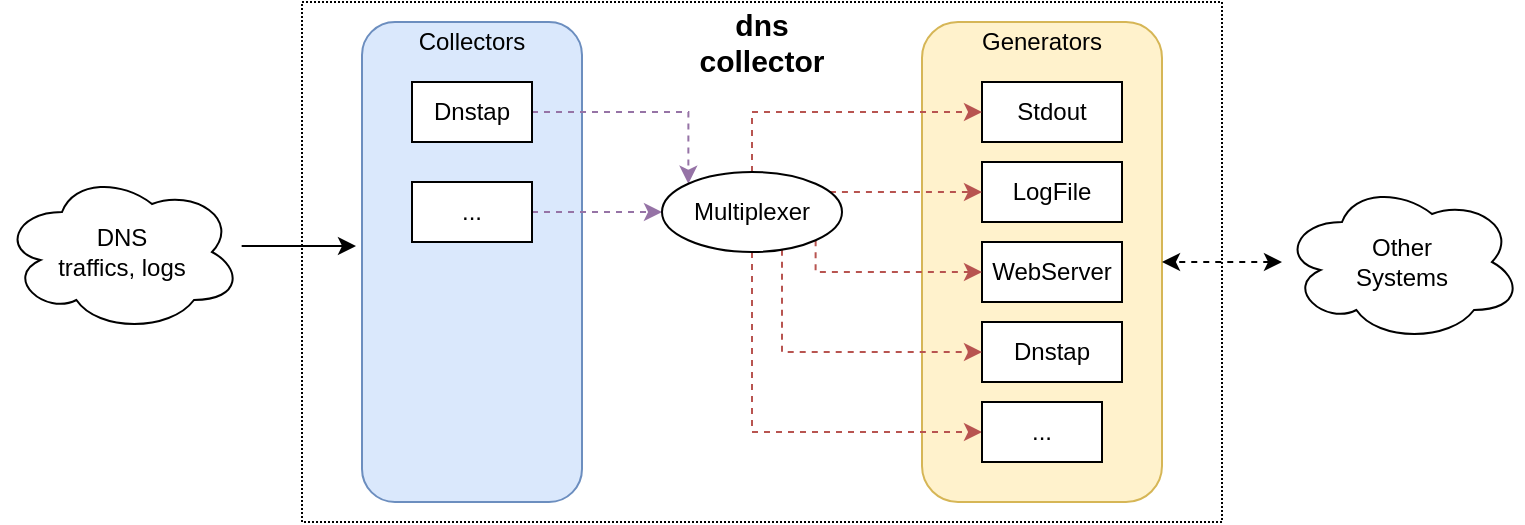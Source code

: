 <mxfile version="14.6.13" type="device"><diagram id="ufO1G3qEnvI_ADMoatvI" name="Page-1"><mxGraphModel dx="1422" dy="847" grid="1" gridSize="10" guides="1" tooltips="1" connect="1" arrows="1" fold="1" page="1" pageScale="1" pageWidth="850" pageHeight="1100" math="0" shadow="0"><root><mxCell id="0"/><mxCell id="1" parent="0"/><mxCell id="Bz5Tm2sbpXWNn8aAGj9C-1" value="" style="rounded=0;whiteSpace=wrap;html=1;dashed=1;dashPattern=1 1;" parent="1" vertex="1"><mxGeometry x="200" y="290" width="460" height="260" as="geometry"/></mxCell><mxCell id="Bz5Tm2sbpXWNn8aAGj9C-2" value="&lt;b style=&quot;font-size: 15px&quot;&gt;dns&lt;br&gt;collector&lt;/b&gt;" style="text;html=1;strokeColor=none;fillColor=none;align=center;verticalAlign=middle;whiteSpace=wrap;rounded=0;" parent="1" vertex="1"><mxGeometry x="390" y="300" width="80" height="20" as="geometry"/></mxCell><mxCell id="Bz5Tm2sbpXWNn8aAGj9C-3" value="" style="rounded=1;whiteSpace=wrap;html=1;fillColor=#dae8fc;strokeColor=#6c8ebf;" parent="1" vertex="1"><mxGeometry x="230" y="300" width="110" height="240" as="geometry"/></mxCell><mxCell id="Bz5Tm2sbpXWNn8aAGj9C-4" value="Collectors" style="text;html=1;strokeColor=none;fillColor=none;align=center;verticalAlign=middle;whiteSpace=wrap;rounded=0;" parent="1" vertex="1"><mxGeometry x="265" y="300" width="40" height="20" as="geometry"/></mxCell><mxCell id="Bz5Tm2sbpXWNn8aAGj9C-5" value="" style="rounded=1;whiteSpace=wrap;html=1;fillColor=#fff2cc;strokeColor=#d6b656;" parent="1" vertex="1"><mxGeometry x="510" y="300" width="120" height="240" as="geometry"/></mxCell><mxCell id="Bz5Tm2sbpXWNn8aAGj9C-6" value="Generators" style="text;html=1;strokeColor=none;fillColor=none;align=center;verticalAlign=middle;whiteSpace=wrap;rounded=0;" parent="1" vertex="1"><mxGeometry x="550" y="300" width="40" height="20" as="geometry"/></mxCell><mxCell id="Bz5Tm2sbpXWNn8aAGj9C-14" style="edgeStyle=orthogonalEdgeStyle;rounded=0;orthogonalLoop=1;jettySize=auto;html=1;entryX=0;entryY=0;entryDx=0;entryDy=0;dashed=1;fillColor=#e1d5e7;strokeColor=#9673a6;" parent="1" source="Bz5Tm2sbpXWNn8aAGj9C-7" target="Bz5Tm2sbpXWNn8aAGj9C-13" edge="1"><mxGeometry relative="1" as="geometry"><Array as="points"><mxPoint x="393" y="345"/></Array></mxGeometry></mxCell><mxCell id="Bz5Tm2sbpXWNn8aAGj9C-7" value="Dnstap" style="rounded=0;whiteSpace=wrap;html=1;" parent="1" vertex="1"><mxGeometry x="255" y="330" width="60" height="30" as="geometry"/></mxCell><mxCell id="Bz5Tm2sbpXWNn8aAGj9C-8" value="Stdout" style="rounded=0;whiteSpace=wrap;html=1;" parent="1" vertex="1"><mxGeometry x="540" y="330" width="70" height="30" as="geometry"/></mxCell><mxCell id="Bz5Tm2sbpXWNn8aAGj9C-9" value="LogFile" style="rounded=0;whiteSpace=wrap;html=1;" parent="1" vertex="1"><mxGeometry x="540" y="370" width="70" height="30" as="geometry"/></mxCell><mxCell id="Bz5Tm2sbpXWNn8aAGj9C-15" style="edgeStyle=orthogonalEdgeStyle;rounded=0;orthogonalLoop=1;jettySize=auto;html=1;entryX=0;entryY=0.5;entryDx=0;entryDy=0;dashed=1;fillColor=#e1d5e7;strokeColor=#9673a6;" parent="1" source="Bz5Tm2sbpXWNn8aAGj9C-10" target="Bz5Tm2sbpXWNn8aAGj9C-13" edge="1"><mxGeometry relative="1" as="geometry"/></mxCell><mxCell id="Bz5Tm2sbpXWNn8aAGj9C-10" value="..." style="rounded=0;whiteSpace=wrap;html=1;" parent="1" vertex="1"><mxGeometry x="255" y="380" width="60" height="30" as="geometry"/></mxCell><mxCell id="Bz5Tm2sbpXWNn8aAGj9C-11" value="WebServer" style="rounded=0;whiteSpace=wrap;html=1;" parent="1" vertex="1"><mxGeometry x="540" y="410" width="70" height="30" as="geometry"/></mxCell><mxCell id="Bz5Tm2sbpXWNn8aAGj9C-12" value="Dnstap" style="rounded=0;whiteSpace=wrap;html=1;" parent="1" vertex="1"><mxGeometry x="540" y="450" width="70" height="30" as="geometry"/></mxCell><mxCell id="Bz5Tm2sbpXWNn8aAGj9C-16" style="edgeStyle=orthogonalEdgeStyle;rounded=0;orthogonalLoop=1;jettySize=auto;html=1;entryX=0;entryY=0.5;entryDx=0;entryDy=0;dashed=1;fillColor=#f8cecc;strokeColor=#b85450;" parent="1" source="Bz5Tm2sbpXWNn8aAGj9C-13" target="Bz5Tm2sbpXWNn8aAGj9C-8" edge="1"><mxGeometry relative="1" as="geometry"><Array as="points"><mxPoint x="425" y="345"/></Array></mxGeometry></mxCell><mxCell id="Bz5Tm2sbpXWNn8aAGj9C-17" style="edgeStyle=orthogonalEdgeStyle;rounded=0;orthogonalLoop=1;jettySize=auto;html=1;entryX=0;entryY=0.5;entryDx=0;entryDy=0;dashed=1;fillColor=#f8cecc;strokeColor=#b85450;" parent="1" source="Bz5Tm2sbpXWNn8aAGj9C-13" target="Bz5Tm2sbpXWNn8aAGj9C-9" edge="1"><mxGeometry relative="1" as="geometry"><Array as="points"><mxPoint x="480" y="385"/><mxPoint x="480" y="385"/></Array></mxGeometry></mxCell><mxCell id="Bz5Tm2sbpXWNn8aAGj9C-18" style="edgeStyle=orthogonalEdgeStyle;rounded=0;orthogonalLoop=1;jettySize=auto;html=1;entryX=0;entryY=0.5;entryDx=0;entryDy=0;exitX=1;exitY=1;exitDx=0;exitDy=0;dashed=1;fillColor=#f8cecc;strokeColor=#b85450;" parent="1" source="Bz5Tm2sbpXWNn8aAGj9C-13" target="Bz5Tm2sbpXWNn8aAGj9C-11" edge="1"><mxGeometry relative="1" as="geometry"><Array as="points"><mxPoint x="457" y="425"/></Array></mxGeometry></mxCell><mxCell id="Bz5Tm2sbpXWNn8aAGj9C-19" style="edgeStyle=orthogonalEdgeStyle;rounded=0;orthogonalLoop=1;jettySize=auto;html=1;entryX=0;entryY=0.5;entryDx=0;entryDy=0;fillColor=#f8cecc;strokeColor=#b85450;dashed=1;" parent="1" source="Bz5Tm2sbpXWNn8aAGj9C-13" target="Bz5Tm2sbpXWNn8aAGj9C-12" edge="1"><mxGeometry relative="1" as="geometry"><Array as="points"><mxPoint x="440" y="465"/></Array></mxGeometry></mxCell><mxCell id="-3yZR6oxpWMJixMdDyJA-2" style="edgeStyle=orthogonalEdgeStyle;rounded=0;orthogonalLoop=1;jettySize=auto;html=1;entryX=0;entryY=0.5;entryDx=0;entryDy=0;fillColor=#f8cecc;strokeColor=#b85450;dashed=1;" parent="1" source="Bz5Tm2sbpXWNn8aAGj9C-13" target="-3yZR6oxpWMJixMdDyJA-1" edge="1"><mxGeometry relative="1" as="geometry"><Array as="points"><mxPoint x="425" y="505"/></Array></mxGeometry></mxCell><mxCell id="Bz5Tm2sbpXWNn8aAGj9C-13" value="Multiplexer" style="ellipse;whiteSpace=wrap;html=1;" parent="1" vertex="1"><mxGeometry x="380" y="375" width="90" height="40" as="geometry"/></mxCell><mxCell id="Bz5Tm2sbpXWNn8aAGj9C-21" style="edgeStyle=orthogonalEdgeStyle;rounded=0;orthogonalLoop=1;jettySize=auto;html=1;" parent="1" source="Bz5Tm2sbpXWNn8aAGj9C-22" edge="1"><mxGeometry relative="1" as="geometry"><mxPoint x="140" y="370.0" as="sourcePoint"/><Array as="points"><mxPoint x="190" y="412"/><mxPoint x="190" y="412"/></Array><mxPoint x="227" y="412" as="targetPoint"/></mxGeometry></mxCell><mxCell id="Bz5Tm2sbpXWNn8aAGj9C-22" value="DNS&lt;br&gt;traffics, logs" style="ellipse;shape=cloud;whiteSpace=wrap;html=1;" parent="1" vertex="1"><mxGeometry x="50" y="375" width="120" height="80" as="geometry"/></mxCell><mxCell id="Bz5Tm2sbpXWNn8aAGj9C-25" style="edgeStyle=orthogonalEdgeStyle;rounded=0;orthogonalLoop=1;jettySize=auto;html=1;entryX=1;entryY=0.5;entryDx=0;entryDy=0;startArrow=classic;startFill=1;dashed=1;" parent="1" source="Bz5Tm2sbpXWNn8aAGj9C-24" target="Bz5Tm2sbpXWNn8aAGj9C-5" edge="1"><mxGeometry relative="1" as="geometry"/></mxCell><mxCell id="Bz5Tm2sbpXWNn8aAGj9C-24" value="Other&lt;br&gt;Systems" style="ellipse;shape=cloud;whiteSpace=wrap;html=1;" parent="1" vertex="1"><mxGeometry x="690" y="380" width="120" height="80" as="geometry"/></mxCell><mxCell id="-3yZR6oxpWMJixMdDyJA-1" value="..." style="rounded=0;whiteSpace=wrap;html=1;" parent="1" vertex="1"><mxGeometry x="540" y="490" width="60" height="30" as="geometry"/></mxCell></root></mxGraphModel></diagram></mxfile>